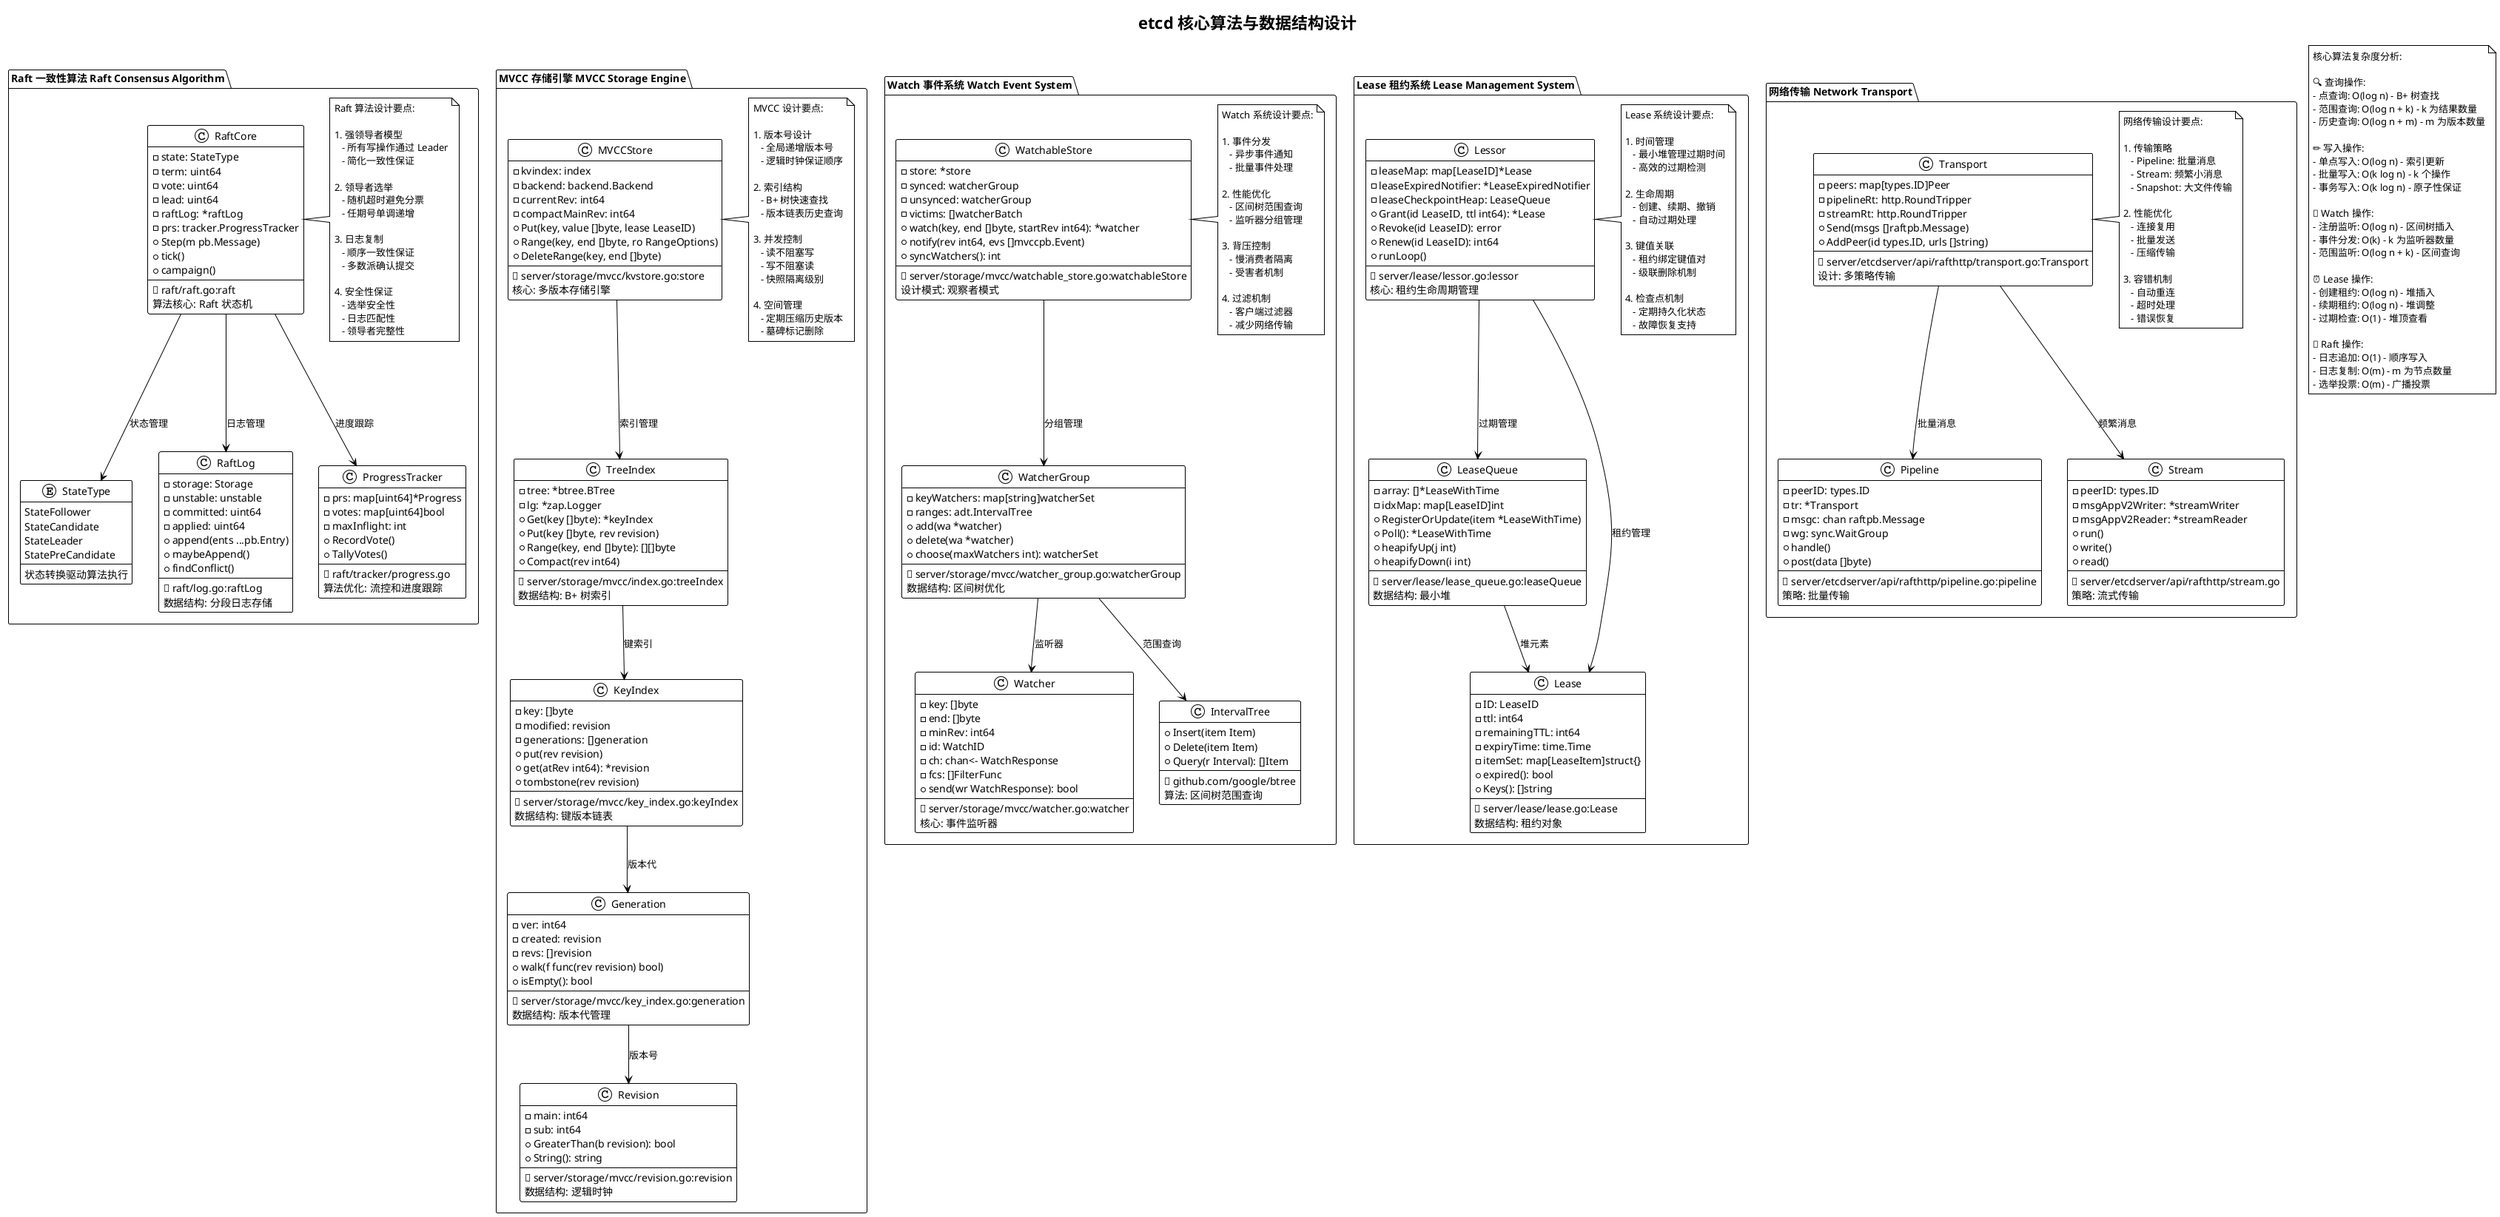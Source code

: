 @startuml etcd-core-algorithms-datastructures
!theme plain
title etcd 核心算法与数据结构设计

' ===== Raft 一致性算法核心 =====
package "Raft 一致性算法 Raft Consensus Algorithm" {
  
  class "RaftCore" as RAFT_CORE {
    -state: StateType
    -term: uint64
    -vote: uint64
    -lead: uint64
    -raftLog: *raftLog
    -prs: tracker.ProgressTracker
    +Step(m pb.Message)
    +tick()
    +campaign()
    --
    📁 raft/raft.go:raft
    算法核心: Raft 状态机
  }
  
  enum "StateType" as STATE_TYPE {
    StateFollower
    StateCandidate
    StateLeader
    StatePreCandidate
    --
    状态转换驱动算法执行
  }
  
  class "RaftLog" as RAFT_LOG {
    -storage: Storage
    -unstable: unstable
    -committed: uint64
    -applied: uint64
    +append(ents ...pb.Entry)
    +maybeAppend()
    +findConflict()
    --
    📁 raft/log.go:raftLog
    数据结构: 分段日志存储
  }
  
  class "ProgressTracker" as PROGRESS_TRACKER {
    -prs: map[uint64]*Progress
    -votes: map[uint64]bool
    -maxInflight: int
    +RecordVote()
    +TallyVotes()
    --
    📁 raft/tracker/progress.go
    算法优化: 流控和进度跟踪
  }
  
  RAFT_CORE --> STATE_TYPE : 状态管理
  RAFT_CORE --> RAFT_LOG : 日志管理
  RAFT_CORE --> PROGRESS_TRACKER : 进度跟踪
  
  note right of RAFT_CORE
    Raft 算法设计要点:
    
    1. 强领导者模型
       - 所有写操作通过 Leader
       - 简化一致性保证
    
    2. 领导者选举
       - 随机超时避免分票
       - 任期号单调递增
    
    3. 日志复制
       - 顺序一致性保证
       - 多数派确认提交
    
    4. 安全性保证
       - 选举安全性
       - 日志匹配性
       - 领导者完整性
  end note
}

' ===== MVCC 多版本并发控制 =====
package "MVCC 存储引擎 MVCC Storage Engine" {
  
  class "MVCCStore" as MVCC_STORE {
    -kvindex: index
    -backend: backend.Backend
    -currentRev: int64
    -compactMainRev: int64
    +Put(key, value []byte, lease LeaseID)
    +Range(key, end []byte, ro RangeOptions)
    +DeleteRange(key, end []byte)
    --
    📁 server/storage/mvcc/kvstore.go:store
    核心: 多版本存储引擎
  }
  
  class "TreeIndex" as TREE_INDEX {
    -tree: *btree.BTree
    -lg: *zap.Logger
    +Get(key []byte): *keyIndex
    +Put(key []byte, rev revision)
    +Range(key, end []byte): [][]byte
    +Compact(rev int64)
    --
    📁 server/storage/mvcc/index.go:treeIndex
    数据结构: B+ 树索引
  }
  
  class "KeyIndex" as KEY_INDEX {
    -key: []byte
    -modified: revision
    -generations: []generation
    +put(rev revision)
    +get(atRev int64): *revision
    +tombstone(rev revision)
    --
    📁 server/storage/mvcc/key_index.go:keyIndex
    数据结构: 键版本链表
  }
  
  class "Generation" as GENERATION {
    -ver: int64
    -created: revision
    -revs: []revision
    +walk(f func(rev revision) bool)
    +isEmpty(): bool
    --
    📁 server/storage/mvcc/key_index.go:generation
    数据结构: 版本代管理
  }
  
  class "Revision" as REVISION {
    -main: int64
    -sub: int64
    +GreaterThan(b revision): bool
    +String(): string
    --
    📁 server/storage/mvcc/revision.go:revision
    数据结构: 逻辑时钟
  }
  
  MVCC_STORE --> TREE_INDEX : 索引管理
  TREE_INDEX --> KEY_INDEX : 键索引
  KEY_INDEX --> GENERATION : 版本代
  GENERATION --> REVISION : 版本号
  
  note right of MVCC_STORE
    MVCC 设计要点:
    
    1. 版本号设计
       - 全局递增版本号
       - 逻辑时钟保证顺序
    
    2. 索引结构
       - B+ 树快速查找
       - 版本链表历史查询
    
    3. 并发控制
       - 读不阻塞写
       - 写不阻塞读
       - 快照隔离级别
    
    4. 空间管理
       - 定期压缩历史版本
       - 墓碑标记删除
  end note
}

' ===== Watch 事件系统 =====
package "Watch 事件系统 Watch Event System" {
  
  class "WatchableStore" as WATCHABLE_STORE {
    -store: *store
    -synced: watcherGroup
    -unsynced: watcherGroup
    -victims: []watcherBatch
    +watch(key, end []byte, startRev int64): *watcher
    +notify(rev int64, evs []mvccpb.Event)
    +syncWatchers(): int
    --
    📁 server/storage/mvcc/watchable_store.go:watchableStore
    设计模式: 观察者模式
  }
  
  class "WatcherGroup" as WATCHER_GROUP {
    -keyWatchers: map[string]watcherSet
    -ranges: adt.IntervalTree
    +add(wa *watcher)
    +delete(wa *watcher)
    +choose(maxWatchers int): watcherSet
    --
    📁 server/storage/mvcc/watcher_group.go:watcherGroup
    数据结构: 区间树优化
  }
  
  class "Watcher" as WATCHER {
    -key: []byte
    -end: []byte
    -minRev: int64
    -id: WatchID
    -ch: chan<- WatchResponse
    -fcs: []FilterFunc
    +send(wr WatchResponse): bool
    --
    📁 server/storage/mvcc/watcher.go:watcher
    核心: 事件监听器
  }
  
  class "IntervalTree" as INTERVAL_TREE {
    +Insert(item Item)
    +Delete(item Item)
    +Query(r Interval): []Item
    --
    📁 github.com/google/btree
    算法: 区间树范围查询
  }
  
  WATCHABLE_STORE --> WATCHER_GROUP : 分组管理
  WATCHER_GROUP --> WATCHER : 监听器
  WATCHER_GROUP --> INTERVAL_TREE : 范围查询
  
  note right of WATCHABLE_STORE
    Watch 系统设计要点:
    
    1. 事件分发
       - 异步事件通知
       - 批量事件处理
    
    2. 性能优化
       - 区间树范围查询
       - 监听器分组管理
    
    3. 背压控制
       - 慢消费者隔离
       - 受害者机制
    
    4. 过滤机制
       - 客户端过滤器
       - 减少网络传输
  end note
}

' ===== Lease 租约系统 =====
package "Lease 租约系统 Lease Management System" {
  
  class "Lessor" as LESSOR {
    -leaseMap: map[LeaseID]*Lease
    -leaseExpiredNotifier: *LeaseExpiredNotifier
    -leaseCheckpointHeap: LeaseQueue
    +Grant(id LeaseID, ttl int64): *Lease
    +Revoke(id LeaseID): error
    +Renew(id LeaseID): int64
    +runLoop()
    --
    📁 server/lease/lessor.go:lessor
    核心: 租约生命周期管理
  }
  
  class "LeaseQueue" as LEASE_QUEUE {
    -array: []*LeaseWithTime
    -idxMap: map[LeaseID]int
    +RegisterOrUpdate(item *LeaseWithTime)
    +Poll(): *LeaseWithTime
    +heapifyUp(j int)
    +heapifyDown(i int)
    --
    📁 server/lease/lease_queue.go:leaseQueue
    数据结构: 最小堆
  }
  
  class "Lease" as LEASE {
    -ID: LeaseID
    -ttl: int64
    -remainingTTL: int64
    -expiryTime: time.Time
    -itemSet: map[LeaseItem]struct{}
    +expired(): bool
    +Keys(): []string
    --
    📁 server/lease/lease.go:Lease
    数据结构: 租约对象
  }
  
  LESSOR --> LEASE_QUEUE : 过期管理
  LESSOR --> LEASE : 租约管理
  LEASE_QUEUE --> LEASE : 堆元素
  
  note right of LESSOR
    Lease 系统设计要点:
    
    1. 时间管理
       - 最小堆管理过期时间
       - 高效的过期检测
    
    2. 生命周期
       - 创建、续期、撤销
       - 自动过期处理
    
    3. 键值关联
       - 租约绑定键值对
       - 级联删除机制
    
    4. 检查点机制
       - 定期持久化状态
       - 故障恢复支持
  end note
}

' ===== 网络传输优化 =====
package "网络传输 Network Transport" {
  
  class "Transport" as TRANSPORT {
    -peers: map[types.ID]Peer
    -pipelineRt: http.RoundTripper
    -streamRt: http.RoundTripper
    +Send(msgs []raftpb.Message)
    +AddPeer(id types.ID, urls []string)
    --
    📁 server/etcdserver/api/rafthttp/transport.go:Transport
    设计: 多策略传输
  }
  
  class "Pipeline" as PIPELINE {
    -peerID: types.ID
    -tr: *Transport
    -msgc: chan raftpb.Message
    -wg: sync.WaitGroup
    +handle()
    +post(data []byte)
    --
    📁 server/etcdserver/api/rafthttp/pipeline.go:pipeline
    策略: 批量传输
  }
  
  class "Stream" as STREAM {
    -peerID: types.ID
    -msgAppV2Writer: *streamWriter
    -msgAppV2Reader: *streamReader
    +run()
    +write()
    +read()
    --
    📁 server/etcdserver/api/rafthttp/stream.go
    策略: 流式传输
  }
  
  TRANSPORT --> PIPELINE : 批量消息
  TRANSPORT --> STREAM : 频繁消息
  
  note right of TRANSPORT
    网络传输设计要点:
    
    1. 传输策略
       - Pipeline: 批量消息
       - Stream: 频繁小消息
       - Snapshot: 大文件传输
    
    2. 性能优化
       - 连接复用
       - 批量发送
       - 压缩传输
    
    3. 容错机制
       - 自动重连
       - 超时处理
       - 错误恢复
  end note
}

' ===== 算法复杂度分析 =====
note as COMPLEXITY_ANALYSIS
  核心算法复杂度分析:
  
  🔍 查询操作:
  - 点查询: O(log n) - B+ 树查找
  - 范围查询: O(log n + k) - k 为结果数量
  - 历史查询: O(log n + m) - m 为版本数量
  
  ✏️ 写入操作:
  - 单点写入: O(log n) - 索引更新
  - 批量写入: O(k log n) - k 个操作
  - 事务写入: O(k log n) - 原子性保证
  
  👀 Watch 操作:
  - 注册监听: O(log n) - 区间树插入
  - 事件分发: O(k) - k 为监听器数量
  - 范围监听: O(log n + k) - 区间查询
  
  ⏰ Lease 操作:
  - 创建租约: O(log n) - 堆插入
  - 续期租约: O(log n) - 堆调整
  - 过期检查: O(1) - 堆顶查看
  
  🔄 Raft 操作:
  - 日志追加: O(1) - 顺序写入
  - 日志复制: O(m) - m 为节点数量
  - 选举投票: O(m) - 广播投票
end note

@enduml
